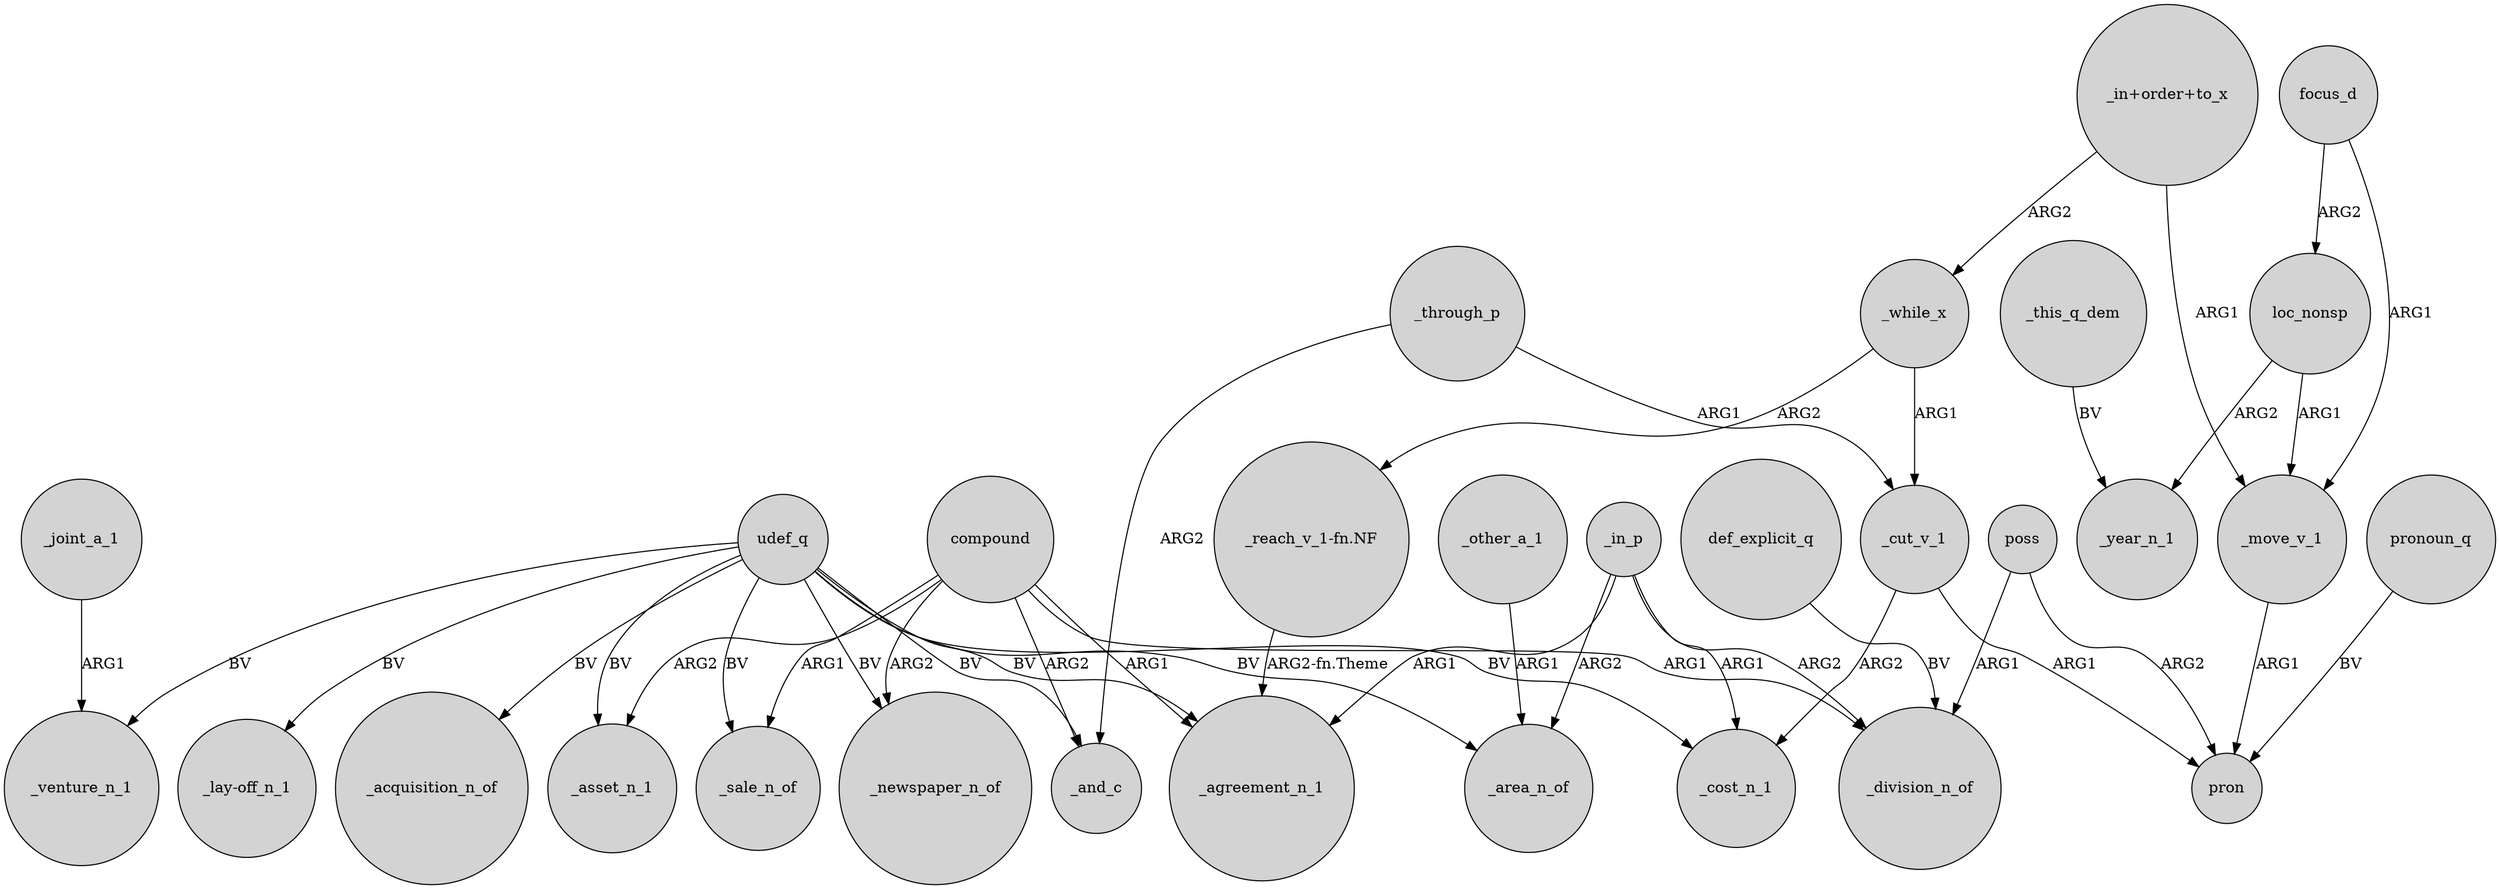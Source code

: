 digraph {
	node [shape=circle style=filled]
	_joint_a_1 -> _venture_n_1 [label=ARG1]
	focus_d -> loc_nonsp [label=ARG2]
	_through_p -> _cut_v_1 [label=ARG1]
	_in_p -> _cost_n_1 [label=ARG1]
	poss -> pron [label=ARG2]
	udef_q -> _newspaper_n_of [label=BV]
	udef_q -> "_lay-off_n_1" [label=BV]
	poss -> _division_n_of [label=ARG1]
	udef_q -> _cost_n_1 [label=BV]
	udef_q -> _venture_n_1 [label=BV]
	udef_q -> _asset_n_1 [label=BV]
	_through_p -> _and_c [label=ARG2]
	_while_x -> _cut_v_1 [label=ARG1]
	def_explicit_q -> _division_n_of [label=BV]
	"_in+order+to_x" -> _move_v_1 [label=ARG1]
	loc_nonsp -> _move_v_1 [label=ARG1]
	pronoun_q -> pron [label=BV]
	udef_q -> _agreement_n_1 [label=BV]
	compound -> _and_c [label=ARG2]
	_other_a_1 -> _area_n_of [label=ARG1]
	udef_q -> _acquisition_n_of [label=BV]
	"_reach_v_1-fn.NF" -> _agreement_n_1 [label="ARG2-fn.Theme"]
	loc_nonsp -> _year_n_1 [label=ARG2]
	compound -> _asset_n_1 [label=ARG2]
	compound -> _agreement_n_1 [label=ARG1]
	"_in+order+to_x" -> _while_x [label=ARG2]
	_move_v_1 -> pron [label=ARG1]
	udef_q -> _sale_n_of [label=BV]
	_cut_v_1 -> _cost_n_1 [label=ARG2]
	_in_p -> _division_n_of [label=ARG2]
	_in_p -> _area_n_of [label=ARG2]
	_cut_v_1 -> pron [label=ARG1]
	_in_p -> _agreement_n_1 [label=ARG1]
	compound -> _division_n_of [label=ARG1]
	udef_q -> _and_c [label=BV]
	udef_q -> _area_n_of [label=BV]
	focus_d -> _move_v_1 [label=ARG1]
	_while_x -> "_reach_v_1-fn.NF" [label=ARG2]
	compound -> _sale_n_of [label=ARG1]
	compound -> _newspaper_n_of [label=ARG2]
	_this_q_dem -> _year_n_1 [label=BV]
}

